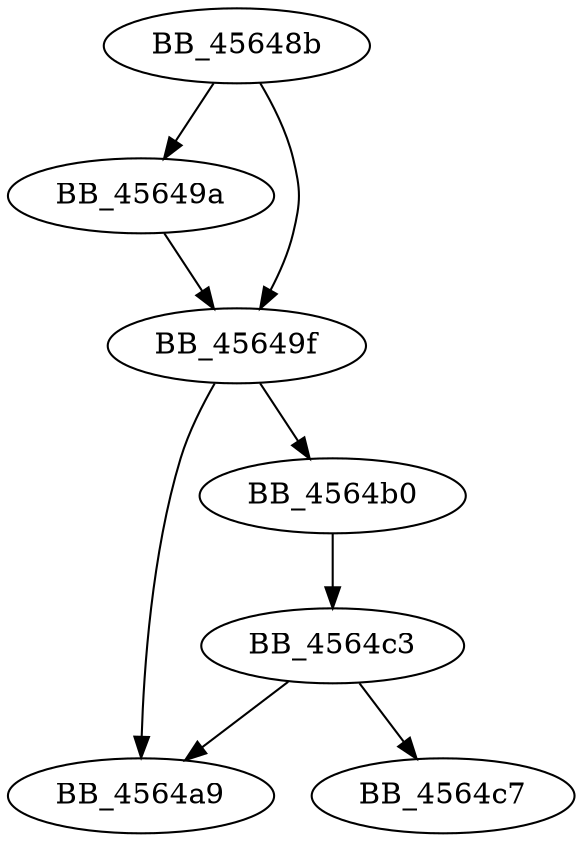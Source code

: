 DiGraph sub_45648B{
BB_45648b->BB_45649a
BB_45648b->BB_45649f
BB_45649a->BB_45649f
BB_45649f->BB_4564a9
BB_45649f->BB_4564b0
BB_4564b0->BB_4564c3
BB_4564c3->BB_4564a9
BB_4564c3->BB_4564c7
}
